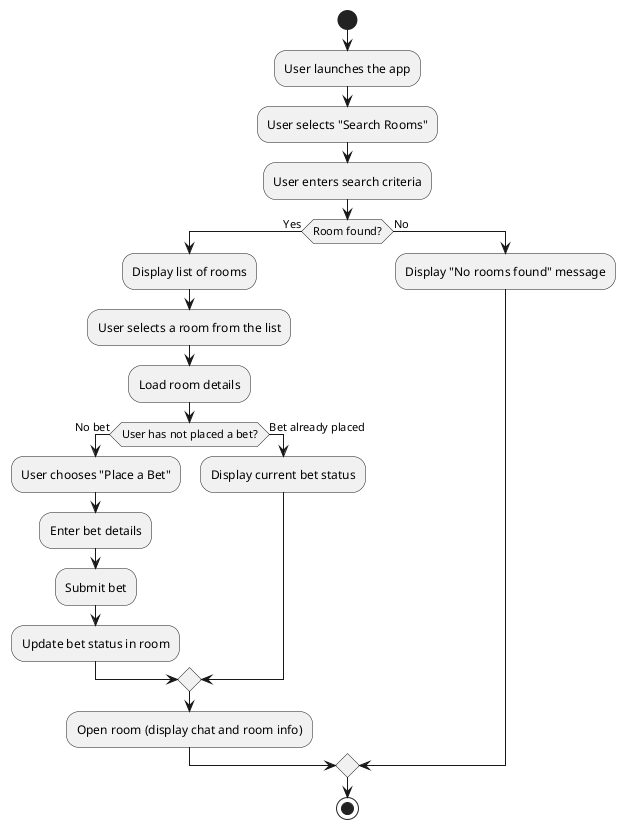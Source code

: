 @startuml
start
:User launches the app;
:User selects "Search Rooms";
:User enters search criteria;
if (Room found?) then (Yes)
  :Display list of rooms;
  :User selects a room from the list;
  :Load room details;
  if (User has not placed a bet?) then (No bet)
    :User chooses "Place a Bet";
    :Enter bet details;
    :Submit bet;
    :Update bet status in room;
  else (Bet already placed)
    :Display current bet status;
  endif
  :Open room (display chat and room info);
else (No)
  :Display "No rooms found" message;
endif
stop
@enduml
